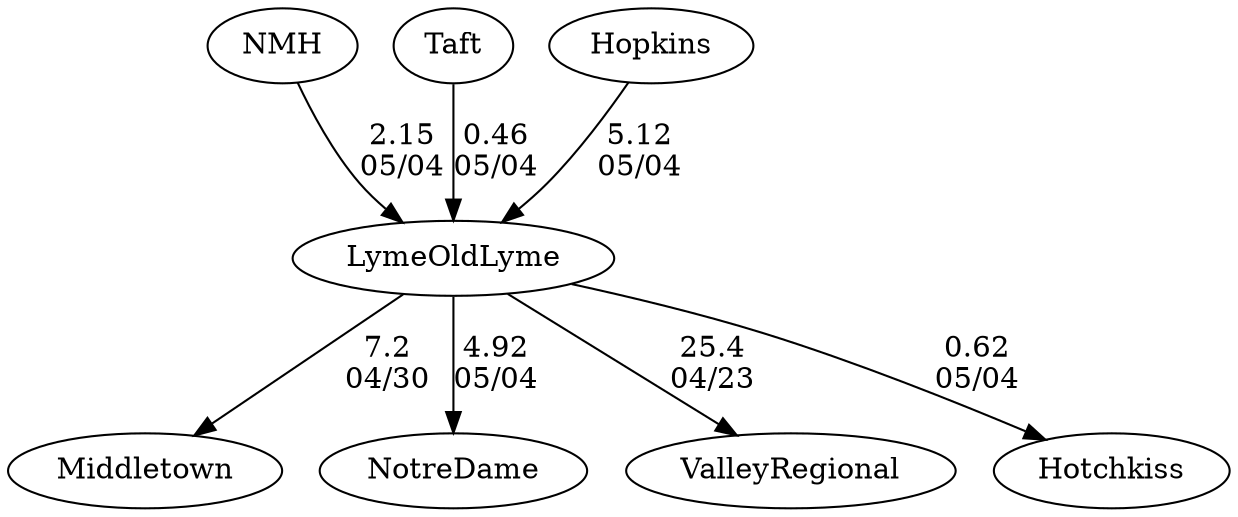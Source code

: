 digraph boys1foursLymeOldLyme {NMH [URL="boys1foursLymeOldLymeNMH.html"];Middletown [URL="boys1foursLymeOldLymeMiddletown.html"];NotreDame [URL="boys1foursLymeOldLymeNotreDame.html"];Taft [URL="boys1foursLymeOldLymeTaft.html"];Hopkins [URL="boys1foursLymeOldLymeHopkins.html"];LymeOldLyme [URL="boys1foursLymeOldLymeLymeOldLyme.html"];ValleyRegional [URL="boys1foursLymeOldLymeValleyRegional.html"];Hotchkiss [URL="boys1foursLymeOldLymeHotchkiss.html"];LymeOldLyme -> ValleyRegional[label="25.4
04/23", weight="75", tooltip="NEIRA Boys & Girls Fours,Lyme/Old Lyme v Valley regional			
Distance: 1500m Conditions: 6-8 mph headwind throughout the course. Mostly cloudy day, more than normal spectator boat traffic causing some wakes to enter the later races. Comments: Lyme/Old Lyme G3V4 raced in the girls 2V4 race. Due to conditions and to avoid having to cause all boats to realign in the B1V4 Lyme/Old Lyme was started approximately a deck down on valley. 
It was a great day of racing we’re glad that valley was able to join us on such a nice day. This was a race with another school Avon but only valley and LOLHS are NEIRA schools. If there is interest the LOL v Valley v Avon will be posted under the high school results.
None", URL="https://www.row2k.com/results/resultspage.cfm?UID=FBDCA5CCB2EE6264F2D1F77FEFB9FE93&cat=5", random="random"]; 
LymeOldLyme -> Middletown[label="7.2
04/30", weight="93", tooltip="NEIRA Boys & Girls Fours,Lyme/Old Lyme V Middletown			
Distance: 1500 Conditions: 7-11 mph cross tail wind. Waves challenging for 300-400 meters. Comments: It was a great day of racing. Lyme/Old Lyme was excited to host Middletown at our lake. 
For the B2V4 race Middletown put a 3rd boat in the race.
None", URL="https://www.row2k.com/results/resultspage.cfm?UID=CAD018DDC045C2C851D08C5626506B6F&cat=5", random="random"]; 
Hopkins -> LymeOldLyme[label="5.12
05/04", weight="95", tooltip="Founder's Day Regatta			
Conditions: Some cross wind in the first 500m shifting into a light tail wind in the last 1k. Teams with multiple boats in a single event only progressed the faster boat even if both finished top 3.", URL="", random="random"]; 
NMH -> LymeOldLyme[label="2.15
05/04", weight="98", tooltip="Founder's Day Regatta			
Conditions: Some cross wind in the first 500m shifting into a light tail wind in the last 1k. Teams with multiple boats in a single event only progressed the faster boat even if both finished top 3.", URL="", random="random"]; 
LymeOldLyme -> Hotchkiss[label="0.62
05/04", weight="100", tooltip="Founder's Day Regatta			
Conditions: Some cross wind in the first 500m shifting into a light tail wind in the last 1k. Teams with multiple boats in a single event only progressed the faster boat even if both finished top 3.", URL="", random="random"]; 
LymeOldLyme -> NotreDame[label="4.92
05/04", weight="96", tooltip="Founder's Day Regatta			
Conditions: Some cross wind in the first 500m shifting into a light tail wind in the last 1k. Teams with multiple boats in a single event only progressed the faster boat even if both finished top 3.", URL="", random="random"]; 
Taft -> LymeOldLyme[label="0.46
05/04", weight="100", tooltip="Founder's Day Regatta			
Conditions: Some cross wind in the first 500m shifting into a light tail wind in the last 1k. Teams with multiple boats in a single event only progressed the faster boat even if both finished top 3.", URL="", random="random"]}